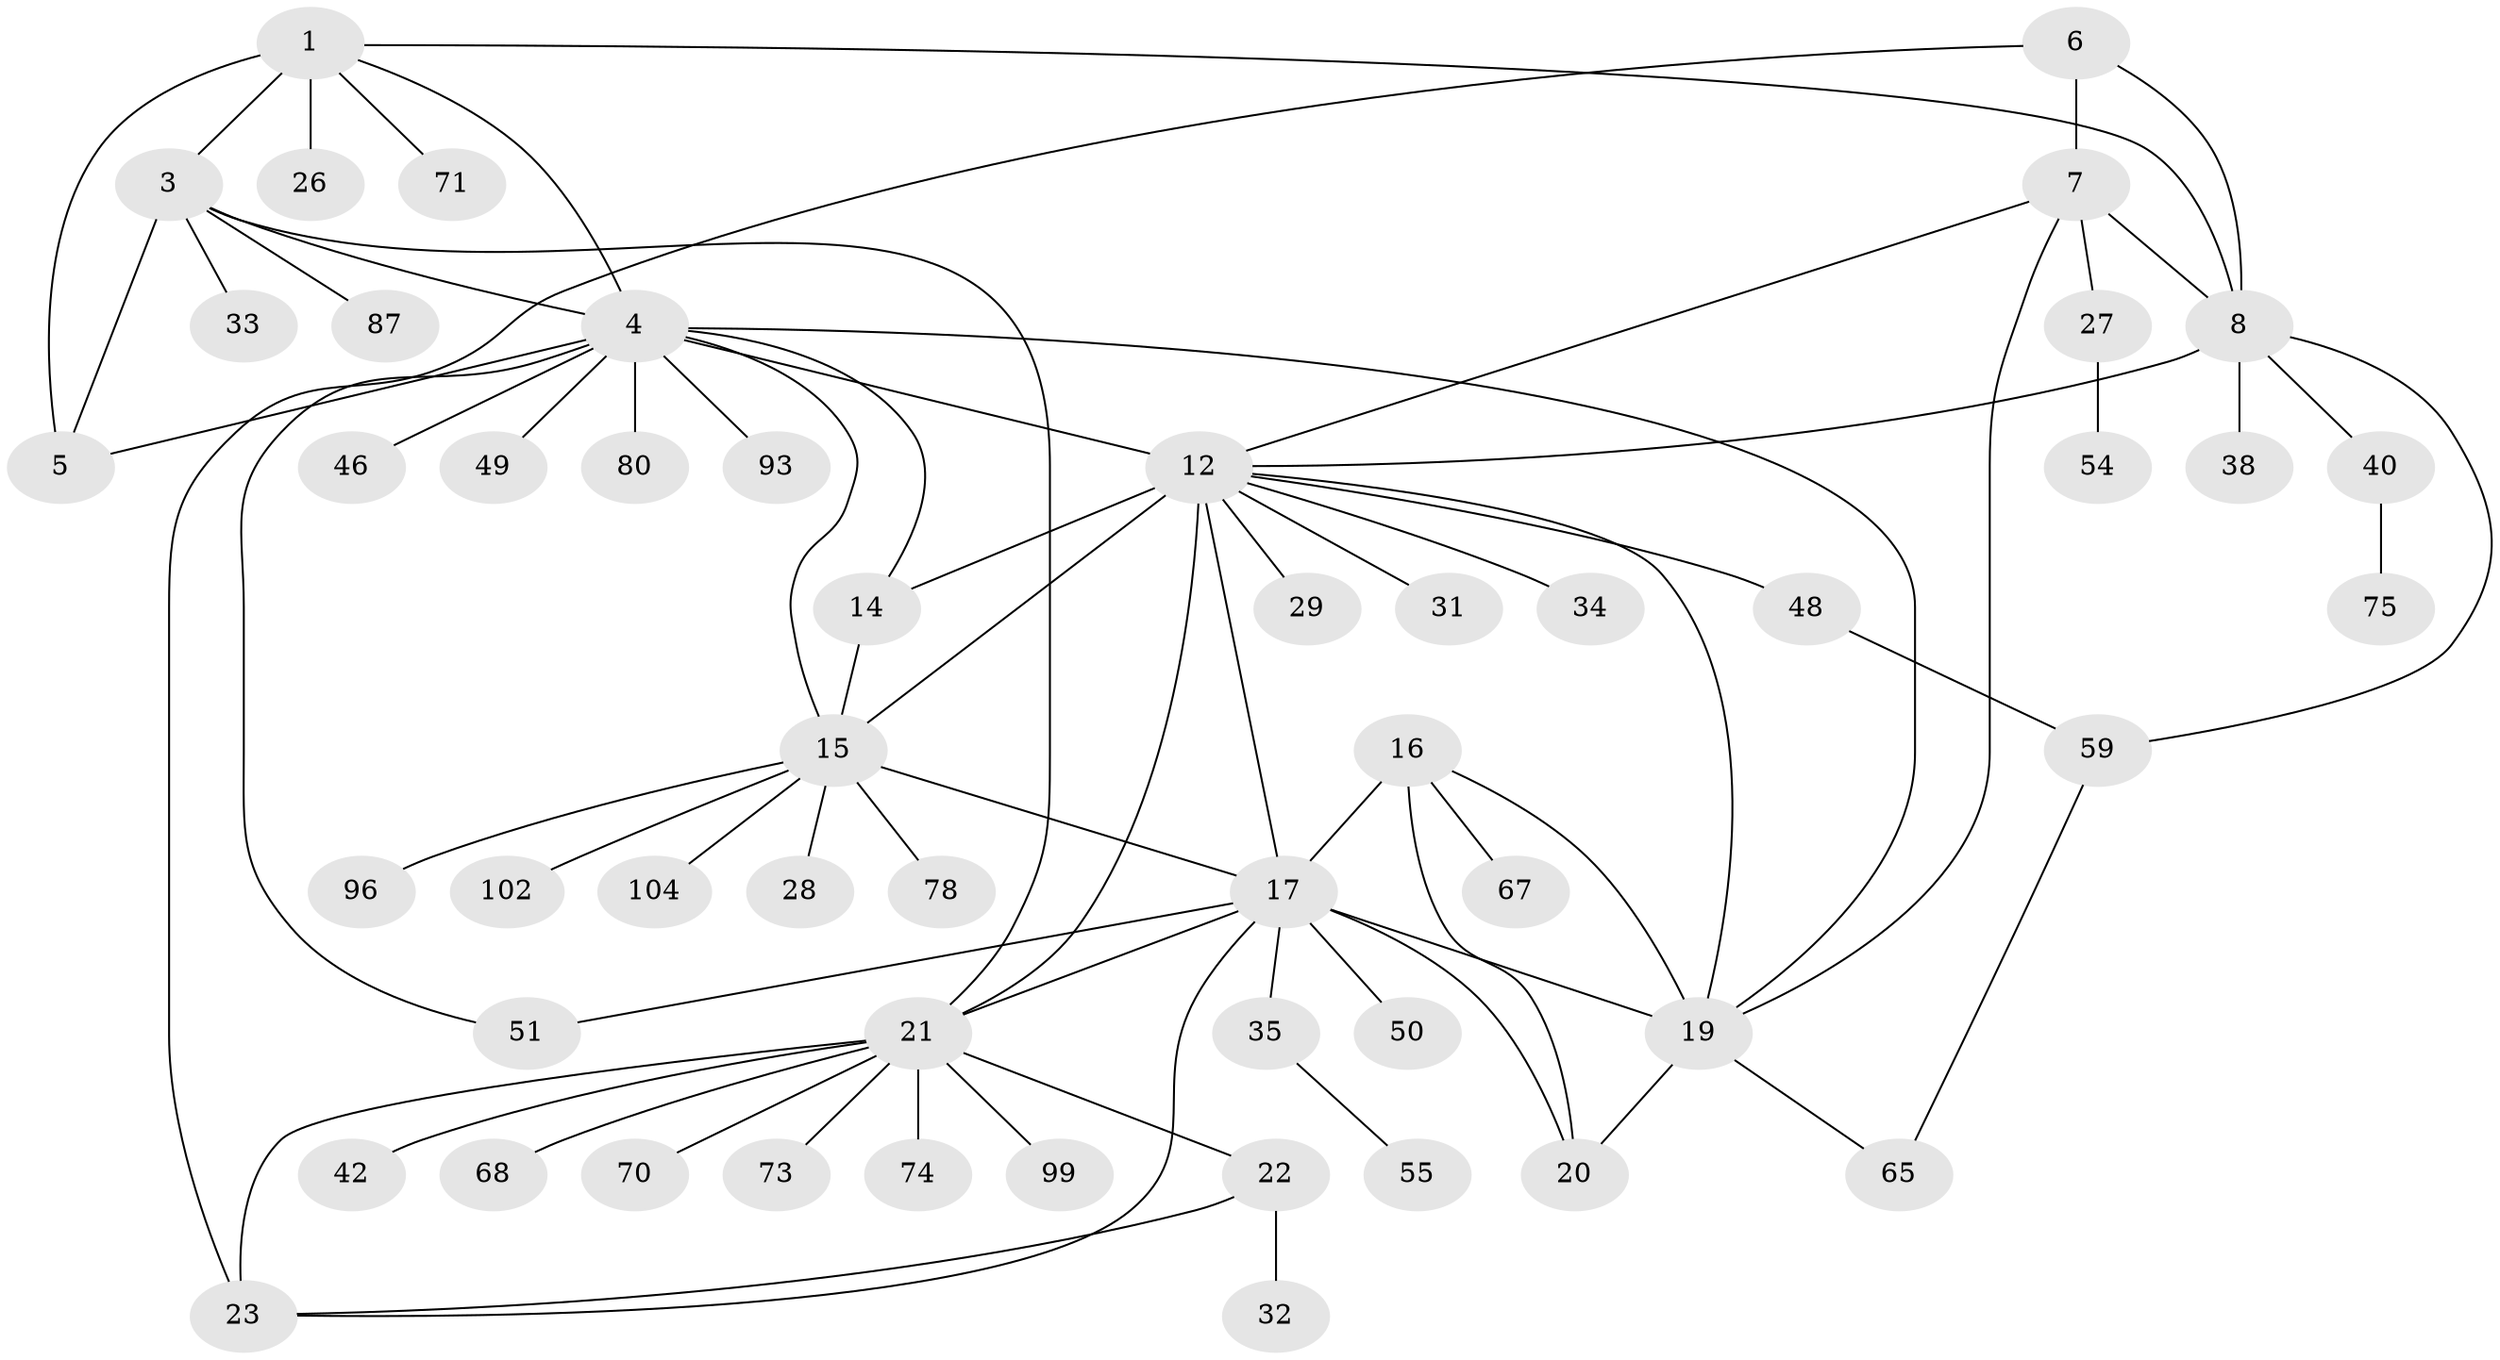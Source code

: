 // original degree distribution, {5: 0.05660377358490566, 6: 0.018867924528301886, 7: 0.03773584905660377, 11: 0.03773584905660377, 4: 0.02830188679245283, 8: 0.018867924528301886, 10: 0.02830188679245283, 14: 0.009433962264150943, 12: 0.009433962264150943, 2: 0.16981132075471697, 1: 0.5660377358490566, 3: 0.018867924528301886}
// Generated by graph-tools (version 1.1) at 2025/15/03/09/25 04:15:56]
// undirected, 53 vertices, 76 edges
graph export_dot {
graph [start="1"]
  node [color=gray90,style=filled];
  1 [super="+2"];
  3 [super="+30"];
  4 [super="+11+58"];
  5;
  6;
  7 [super="+82+10"];
  8 [super="+9"];
  12 [super="+56+84+13"];
  14;
  15 [super="+53"];
  16;
  17 [super="+18+89+41+36+43"];
  19 [super="+94+77"];
  20;
  21 [super="+25+24"];
  22 [super="+52+83+86+76+81+72+44"];
  23 [super="+37"];
  26 [super="+100"];
  27;
  28;
  29;
  31;
  32;
  33;
  34;
  35;
  38;
  40;
  42;
  46;
  48;
  49;
  50;
  51;
  54 [super="+79"];
  55;
  59;
  65 [super="+106"];
  67;
  68;
  70;
  71;
  73;
  74;
  75;
  78;
  80;
  87;
  93;
  96;
  99;
  102;
  104;
  1 -- 3 [weight=2];
  1 -- 4 [weight=2];
  1 -- 5 [weight=2];
  1 -- 26;
  1 -- 71;
  1 -- 8;
  3 -- 4;
  3 -- 5;
  3 -- 21;
  3 -- 33;
  3 -- 87;
  4 -- 5;
  4 -- 19;
  4 -- 46;
  4 -- 51;
  4 -- 80;
  4 -- 93;
  4 -- 49;
  4 -- 12 [weight=2];
  4 -- 14;
  4 -- 15;
  6 -- 7 [weight=2];
  6 -- 8 [weight=2];
  6 -- 23;
  7 -- 8 [weight=4];
  7 -- 19;
  7 -- 27;
  7 -- 12;
  8 -- 12 [weight=2];
  8 -- 38;
  8 -- 40;
  8 -- 59;
  12 -- 14 [weight=2];
  12 -- 15 [weight=2];
  12 -- 21;
  12 -- 17 [weight=2];
  12 -- 34;
  12 -- 48;
  12 -- 19;
  12 -- 29;
  12 -- 31;
  14 -- 15;
  15 -- 28;
  15 -- 78;
  15 -- 96;
  15 -- 102;
  15 -- 104;
  15 -- 17;
  16 -- 17 [weight=2];
  16 -- 19;
  16 -- 20;
  16 -- 67;
  17 -- 19 [weight=2];
  17 -- 20 [weight=2];
  17 -- 35;
  17 -- 50;
  17 -- 51;
  17 -- 23;
  17 -- 21;
  19 -- 20;
  19 -- 65;
  21 -- 22 [weight=3];
  21 -- 23 [weight=3];
  21 -- 68;
  21 -- 73;
  21 -- 74;
  21 -- 99;
  21 -- 70;
  21 -- 42;
  22 -- 23;
  22 -- 32;
  27 -- 54;
  35 -- 55;
  40 -- 75;
  48 -- 59;
  59 -- 65;
}
